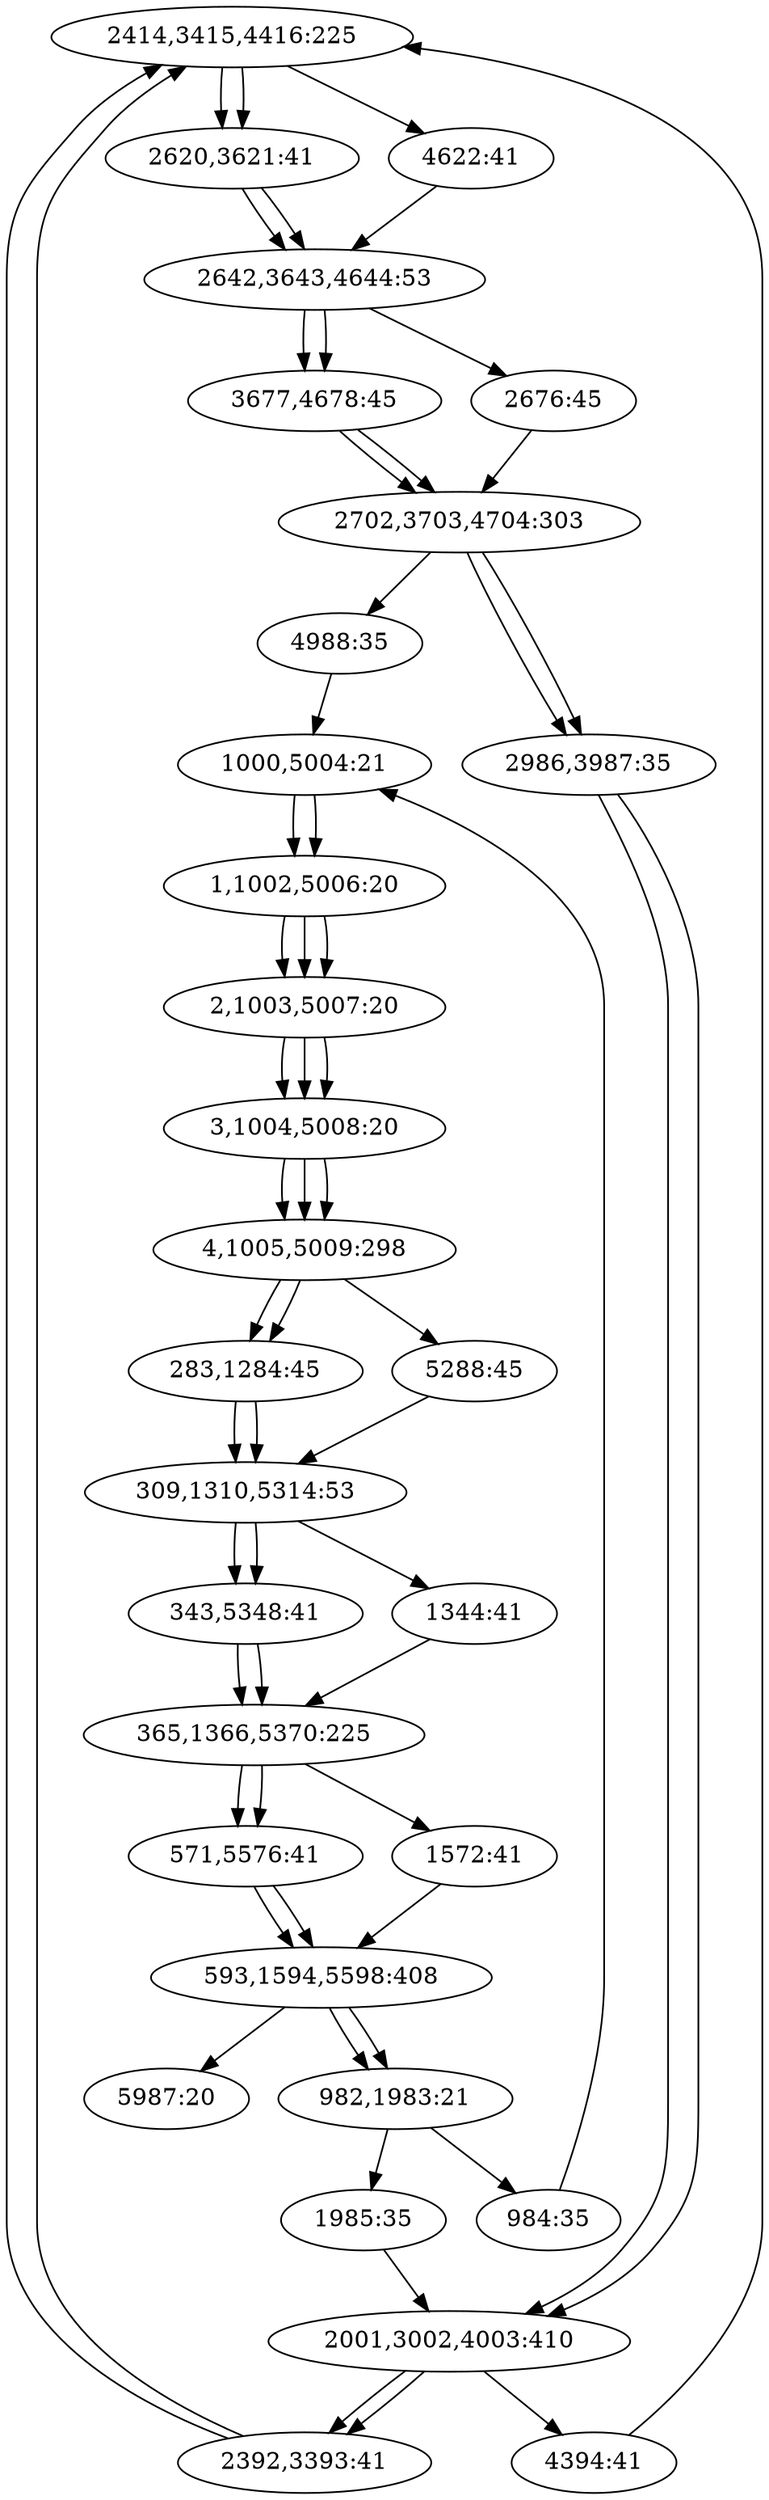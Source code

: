 digraph G {
  0 [label="2414,3415,4416:225"]
  0 -> 12
  0 -> 12
  0 -> 26
  1 [label="1,1002,5006:20"]
  1 -> 8
  1 -> 8
  1 -> 8
  2 [label="365,1366,5370:225"]
  2 -> 16
  2 -> 22
  2 -> 16
  3 [label="982,1983:21"]
  3 -> 20
  3 -> 23
  4 [label="593,1594,5598:408"]
  4 -> 3
  4 -> 3
  4 -> 29
  5 [label="3,1004,5008:20"]
  5 -> 19
  5 -> 19
  5 -> 19
  6 [label="2986,3987:35"]
  6 -> 13
  6 -> 13
  7 [label="2702,3703,4704:303"]
  7 -> 6
  7 -> 6
  7 -> 27
  8 [label="2,1003,5007:20"]
  8 -> 5
  8 -> 5
  8 -> 5
  9 [label="3677,4678:45"]
  9 -> 7
  9 -> 7
  10 [label="2642,3643,4644:53"]
  10 -> 24
  10 -> 9
  10 -> 9
  11 [label="2392,3393:41"]
  11 -> 0
  11 -> 0
  12 [label="2620,3621:41"]
  12 -> 10
  12 -> 10
  13 [label="2001,3002,4003:410"]
  13 -> 11
  13 -> 11
  13 -> 25
  14 [label="1000,5004:21"]
  14 -> 1
  14 -> 1
  15 [label="343,5348:41"]
  15 -> 2
  15 -> 2
  16 [label="571,5576:41"]
  16 -> 4
  16 -> 4
  17 [label="309,1310,5314:53"]
  17 -> 15
  17 -> 21
  17 -> 15
  18 [label="283,1284:45"]
  18 -> 17
  18 -> 17
  19 [label="4,1005,5009:298"]
  19 -> 18
  19 -> 18
  19 -> 28
  20 [label="984:35"]
  20 -> 14
  21 [label="1344:41"]
  21 -> 2
  22 [label="1572:41"]
  22 -> 4
  23 [label="1985:35"]
  23 -> 13
  24 [label="2676:45"]
  24 -> 7
  25 [label="4394:41"]
  25 -> 0
  26 [label="4622:41"]
  26 -> 10
  27 [label="4988:35"]
  27 -> 14
  28 [label="5288:45"]
  28 -> 17
  29 [label="5987:20"]
}
